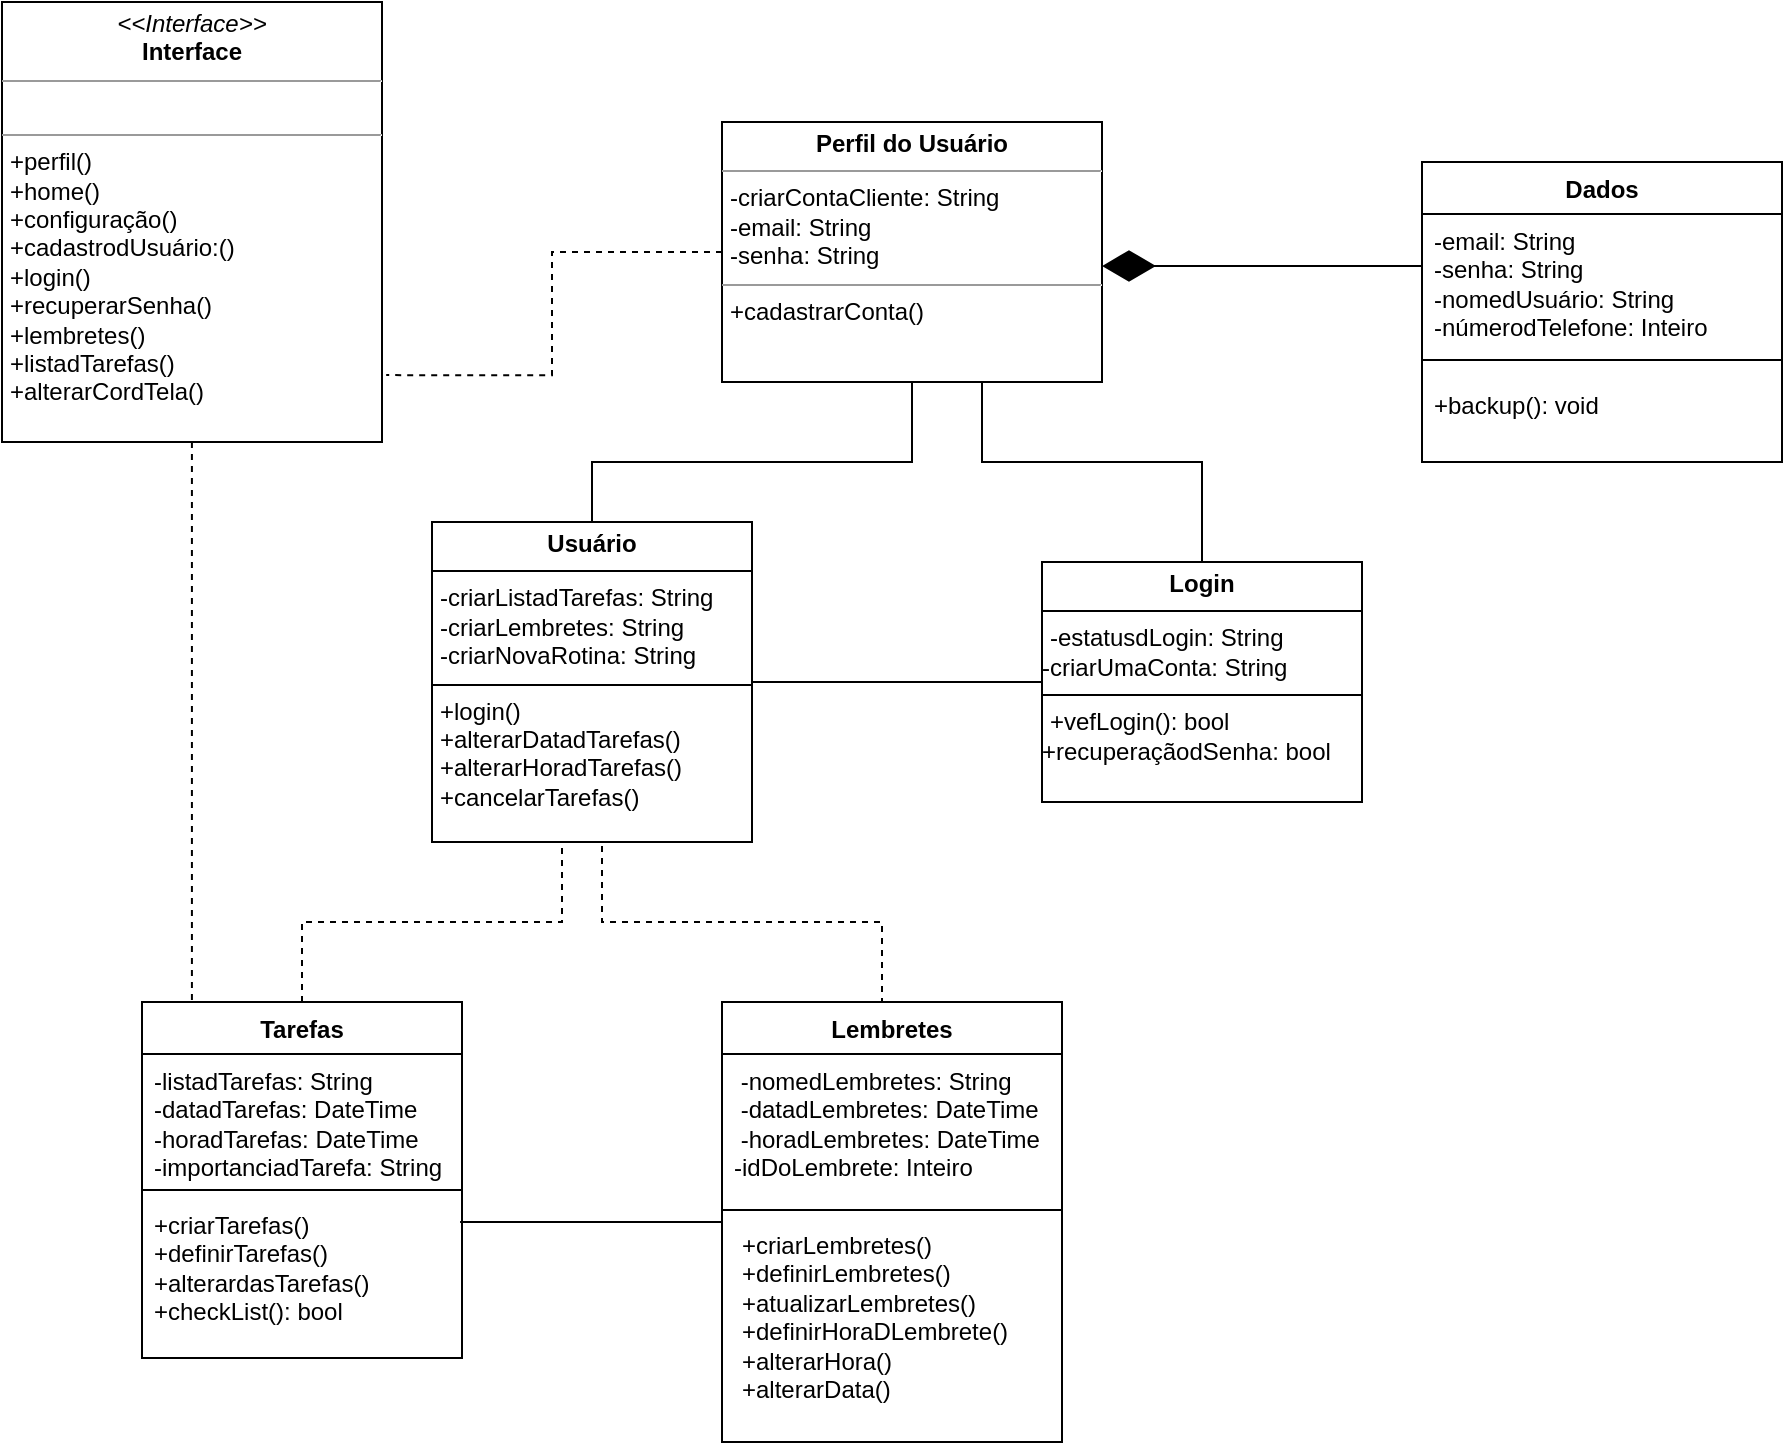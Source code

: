 <mxfile version="24.2.3" type="github">
  <diagram name="Page-1" id="c4acf3e9-155e-7222-9cf6-157b1a14988f">
    <mxGraphModel dx="826" dy="429" grid="1" gridSize="10" guides="1" tooltips="1" connect="1" arrows="1" fold="1" page="1" pageScale="1" pageWidth="850" pageHeight="1100" background="none" math="0" shadow="0">
      <root>
        <mxCell id="0" />
        <mxCell id="1" parent="0" />
        <mxCell id="5d2195bd80daf111-18" value="&lt;p style=&quot;margin:0px;margin-top:4px;text-align:center;&quot;&gt;&lt;i&gt;&amp;lt;&amp;lt;Interface&amp;gt;&amp;gt;&lt;/i&gt;&lt;br&gt;&lt;b&gt;Interface&lt;/b&gt;&lt;/p&gt;&lt;hr size=&quot;1&quot;&gt;&lt;p style=&quot;margin: 0px 0px 0px 4px;&quot;&gt;&lt;br&gt;&lt;/p&gt;&lt;hr size=&quot;1&quot;&gt;&lt;p style=&quot;margin: 0px 0px 0px 4px;&quot;&gt;&lt;span style=&quot;background-color: initial;&quot;&gt;+perfil()&lt;/span&gt;&lt;br&gt;&lt;/p&gt;&lt;p style=&quot;margin: 0px 0px 0px 4px;&quot;&gt;&lt;span style=&quot;background-color: initial;&quot;&gt;+home&lt;/span&gt;&lt;span style=&quot;background-color: initial;&quot;&gt;()&lt;/span&gt;&lt;/p&gt;&lt;p style=&quot;margin: 0px 0px 0px 4px;&quot;&gt;&lt;span style=&quot;background-color: initial;&quot;&gt;+configuração&lt;/span&gt;&lt;span style=&quot;background-color: initial;&quot;&gt;()&lt;/span&gt;&lt;/p&gt;&lt;p style=&quot;margin: 0px 0px 0px 4px;&quot;&gt;+cadastrodUsuário:&lt;span style=&quot;background-color: initial;&quot;&gt;()&lt;/span&gt;&lt;/p&gt;&lt;p style=&quot;margin: 0px 0px 0px 4px;&quot;&gt;+login&lt;span style=&quot;background-color: initial;&quot;&gt;()&lt;/span&gt;&lt;/p&gt;&lt;p style=&quot;margin: 0px 0px 0px 4px;&quot;&gt;+recuperarSenha()&lt;/p&gt;&lt;p style=&quot;margin: 0px 0px 0px 4px;&quot;&gt;+lembretes()&lt;/p&gt;&lt;p style=&quot;margin: 0px 0px 0px 4px;&quot;&gt;&lt;span style=&quot;background-color: initial;&quot;&gt;+listadTarefas()&amp;nbsp;&lt;/span&gt;&lt;br&gt;&lt;/p&gt;&lt;p style=&quot;margin: 0px 0px 0px 4px;&quot;&gt;&lt;span style=&quot;background-color: initial;&quot;&gt;+alterarCordTela()&amp;nbsp;&lt;/span&gt;&lt;/p&gt;&lt;p style=&quot;margin:0px;margin-left:4px;&quot;&gt;&lt;br&gt;&lt;/p&gt;&lt;p style=&quot;margin:0px;margin-left:4px;&quot;&gt;&lt;br&gt;&lt;/p&gt;" style="verticalAlign=top;align=left;overflow=fill;fontSize=12;fontFamily=Helvetica;html=1;rounded=0;shadow=0;comic=0;labelBackgroundColor=none;strokeWidth=1" parent="1" vertex="1">
          <mxGeometry x="50" y="240" width="190" height="220" as="geometry" />
        </mxCell>
        <mxCell id="5d2195bd80daf111-19" value="&lt;p style=&quot;margin:0px;margin-top:4px;text-align:center;&quot;&gt;&lt;b&gt;Perfil do Usuário&lt;/b&gt;&lt;/p&gt;&lt;hr size=&quot;1&quot;&gt;&lt;p style=&quot;margin:0px;margin-left:4px;&quot;&gt;-criarContaCliente: String&lt;/p&gt;&lt;p style=&quot;margin:0px;margin-left:4px;&quot;&gt;-email: String&lt;/p&gt;&lt;p style=&quot;margin:0px;margin-left:4px;&quot;&gt;-senha: String&lt;/p&gt;&lt;hr size=&quot;1&quot;&gt;&lt;p style=&quot;margin: 0px 0px 0px 4px;&quot;&gt;+cadastrarConta()&lt;/p&gt;&lt;p style=&quot;margin: 0px 0px 0px 4px;&quot;&gt;&lt;br&gt;&lt;/p&gt;&lt;div&gt;&lt;span style=&quot;background-color: initial;&quot;&gt;&lt;br&gt;&lt;/span&gt;&lt;/div&gt;&lt;p style=&quot;margin: 0px 0px 0px 4px;&quot;&gt;&lt;br&gt;&lt;/p&gt;&lt;div&gt;&lt;br&gt;&lt;/div&gt;" style="verticalAlign=top;align=left;overflow=fill;fontSize=12;fontFamily=Helvetica;html=1;rounded=0;shadow=0;comic=0;labelBackgroundColor=none;strokeWidth=1" parent="1" vertex="1">
          <mxGeometry x="410" y="300" width="190" height="130" as="geometry" />
        </mxCell>
        <mxCell id="wrMSa33s0lKAPkdrSBBs-24" style="edgeStyle=orthogonalEdgeStyle;rounded=0;orthogonalLoop=1;jettySize=auto;html=1;endArrow=none;endFill=0;dashed=1;" parent="1" source="SRDfbngRJq_bPD0gsB5e-44" target="wrMSa33s0lKAPkdrSBBs-12" edge="1">
          <mxGeometry relative="1" as="geometry">
            <Array as="points">
              <mxPoint x="200" y="700" />
              <mxPoint x="330" y="700" />
            </Array>
          </mxGeometry>
        </mxCell>
        <mxCell id="SRDfbngRJq_bPD0gsB5e-44" value="Tarefas" style="swimlane;fontStyle=1;align=center;verticalAlign=top;childLayout=stackLayout;horizontal=1;startSize=26;horizontalStack=0;resizeParent=1;resizeParentMax=0;resizeLast=0;collapsible=1;marginBottom=0;whiteSpace=wrap;html=1;" parent="1" vertex="1">
          <mxGeometry x="120" y="740" width="160" height="178" as="geometry" />
        </mxCell>
        <mxCell id="SRDfbngRJq_bPD0gsB5e-45" value="-listadTarefas:&amp;nbsp;&lt;span style=&quot;text-wrap: nowrap;&quot;&gt;String&lt;/span&gt;&lt;div&gt;&lt;span style=&quot;background-color: initial;&quot;&gt;&lt;span style=&quot;text-wrap: nowrap;&quot;&gt;-datadTarefas: DateTime&lt;/span&gt;&lt;/span&gt;&lt;/div&gt;&lt;div&gt;&lt;span style=&quot;background-color: initial;&quot;&gt;&lt;span style=&quot;text-wrap: nowrap;&quot;&gt;-horadTarefas:&amp;nbsp;&lt;/span&gt;&lt;/span&gt;&lt;span style=&quot;text-wrap: nowrap; background-color: initial;&quot;&gt;DateTime&lt;/span&gt;&lt;/div&gt;&lt;div&gt;&lt;span style=&quot;background-color: initial;&quot;&gt;&lt;span style=&quot;text-wrap: nowrap;&quot;&gt;-importanciadTarefa:&amp;nbsp;&lt;/span&gt;&lt;/span&gt;&lt;span style=&quot;text-wrap: nowrap; background-color: initial;&quot;&gt;String&lt;/span&gt;&lt;/div&gt;" style="text;strokeColor=none;fillColor=none;align=left;verticalAlign=top;spacingLeft=4;spacingRight=4;overflow=hidden;rotatable=0;points=[[0,0.5],[1,0.5]];portConstraint=eastwest;whiteSpace=wrap;html=1;" parent="SRDfbngRJq_bPD0gsB5e-44" vertex="1">
          <mxGeometry y="26" width="160" height="64" as="geometry" />
        </mxCell>
        <mxCell id="SRDfbngRJq_bPD0gsB5e-46" value="" style="line;strokeWidth=1;fillColor=none;align=left;verticalAlign=middle;spacingTop=-1;spacingLeft=3;spacingRight=3;rotatable=0;labelPosition=right;points=[];portConstraint=eastwest;strokeColor=inherit;" parent="SRDfbngRJq_bPD0gsB5e-44" vertex="1">
          <mxGeometry y="90" width="160" height="8" as="geometry" />
        </mxCell>
        <mxCell id="SRDfbngRJq_bPD0gsB5e-47" value="&lt;div&gt;&lt;span style=&quot;text-wrap: nowrap;&quot;&gt;+criarTarefas()&lt;/span&gt;&lt;/div&gt;&lt;span style=&quot;text-wrap: nowrap;&quot;&gt;+definirTarefas()&lt;/span&gt;&lt;div&gt;&lt;span style=&quot;text-wrap: nowrap;&quot;&gt;+alterardasTarefas()&lt;/span&gt;&lt;/div&gt;&lt;div&gt;&lt;span style=&quot;text-wrap: nowrap; background-color: initial;&quot;&gt;+checkList(): bool&lt;/span&gt;&lt;br&gt;&lt;/div&gt;" style="text;strokeColor=none;fillColor=none;align=left;verticalAlign=top;spacingLeft=4;spacingRight=4;overflow=hidden;rotatable=0;points=[[0,0.5],[1,0.5]];portConstraint=eastwest;whiteSpace=wrap;html=1;" parent="SRDfbngRJq_bPD0gsB5e-44" vertex="1">
          <mxGeometry y="98" width="160" height="80" as="geometry" />
        </mxCell>
        <mxCell id="wrMSa33s0lKAPkdrSBBs-28" style="edgeStyle=orthogonalEdgeStyle;rounded=0;orthogonalLoop=1;jettySize=auto;html=1;endArrow=none;endFill=0;dashed=1;" parent="1" target="wrMSa33s0lKAPkdrSBBs-12" edge="1">
          <mxGeometry relative="1" as="geometry">
            <Array as="points">
              <mxPoint x="490" y="740" />
              <mxPoint x="490" y="700" />
              <mxPoint x="350" y="700" />
            </Array>
            <mxPoint x="545" y="740" as="sourcePoint" />
          </mxGeometry>
        </mxCell>
        <mxCell id="SRDfbngRJq_bPD0gsB5e-90" value="Dados" style="swimlane;fontStyle=1;align=center;verticalAlign=top;childLayout=stackLayout;horizontal=1;startSize=26;horizontalStack=0;resizeParent=1;resizeParentMax=0;resizeLast=0;collapsible=1;marginBottom=0;whiteSpace=wrap;html=1;" parent="1" vertex="1">
          <mxGeometry x="760" y="320" width="180" height="150" as="geometry">
            <mxRectangle x="760" y="320" width="80" height="30" as="alternateBounds" />
          </mxGeometry>
        </mxCell>
        <mxCell id="SRDfbngRJq_bPD0gsB5e-91" value="-email:&amp;nbsp;&lt;span style=&quot;text-wrap: nowrap;&quot;&gt;String&lt;/span&gt;&lt;div&gt;&lt;span style=&quot;text-wrap: nowrap;&quot;&gt;-senha:&amp;nbsp;&lt;/span&gt;&lt;span style=&quot;text-wrap: nowrap; background-color: initial;&quot;&gt;String&lt;/span&gt;&lt;/div&gt;&lt;div&gt;&lt;span style=&quot;text-wrap: nowrap; background-color: initial;&quot;&gt;-nomedUsuário:&amp;nbsp;&lt;/span&gt;&lt;span style=&quot;text-wrap: nowrap; background-color: initial;&quot;&gt;String&lt;/span&gt;&lt;/div&gt;&lt;div&gt;&lt;span style=&quot;text-wrap: nowrap; background-color: initial;&quot;&gt;-númerodTelefone: Inteiro&lt;/span&gt;&lt;/div&gt;&lt;div&gt;&lt;span style=&quot;background-color: initial;&quot;&gt;&lt;br&gt;&lt;/span&gt;&lt;/div&gt;&lt;div&gt;&lt;span style=&quot;background-color: initial;&quot;&gt;&lt;br&gt;&lt;/span&gt;&lt;/div&gt;" style="text;strokeColor=none;fillColor=none;align=left;verticalAlign=top;spacingLeft=4;spacingRight=4;overflow=hidden;rotatable=0;points=[[0,0.5],[1,0.5]];portConstraint=eastwest;whiteSpace=wrap;html=1;" parent="SRDfbngRJq_bPD0gsB5e-90" vertex="1">
          <mxGeometry y="26" width="180" height="64" as="geometry" />
        </mxCell>
        <mxCell id="SRDfbngRJq_bPD0gsB5e-92" value="" style="line;strokeWidth=1;fillColor=none;align=left;verticalAlign=middle;spacingTop=-1;spacingLeft=3;spacingRight=3;rotatable=0;labelPosition=right;points=[];portConstraint=eastwest;strokeColor=inherit;" parent="SRDfbngRJq_bPD0gsB5e-90" vertex="1">
          <mxGeometry y="90" width="180" height="18" as="geometry" />
        </mxCell>
        <mxCell id="SRDfbngRJq_bPD0gsB5e-93" value="&lt;div&gt;+backup(): void&lt;/div&gt;" style="text;strokeColor=none;fillColor=none;align=left;verticalAlign=top;spacingLeft=4;spacingRight=4;overflow=hidden;rotatable=0;points=[[0,0.5],[1,0.5]];portConstraint=eastwest;whiteSpace=wrap;html=1;" parent="SRDfbngRJq_bPD0gsB5e-90" vertex="1">
          <mxGeometry y="108" width="180" height="42" as="geometry" />
        </mxCell>
        <mxCell id="SRDfbngRJq_bPD0gsB5e-94" value="" style="endArrow=diamondThin;endFill=1;endSize=24;html=1;rounded=0;exitX=0;exitY=0.406;exitDx=0;exitDy=0;exitPerimeter=0;" parent="1" source="SRDfbngRJq_bPD0gsB5e-91" edge="1">
          <mxGeometry width="160" relative="1" as="geometry">
            <mxPoint x="750" y="372" as="sourcePoint" />
            <mxPoint x="600" y="372" as="targetPoint" />
            <Array as="points">
              <mxPoint x="600" y="372" />
            </Array>
          </mxGeometry>
        </mxCell>
        <mxCell id="wrMSa33s0lKAPkdrSBBs-29" style="edgeStyle=orthogonalEdgeStyle;rounded=0;orthogonalLoop=1;jettySize=auto;html=1;endArrow=none;endFill=0;" parent="1" source="wrMSa33s0lKAPkdrSBBs-12" target="5d2195bd80daf111-19" edge="1">
          <mxGeometry relative="1" as="geometry">
            <Array as="points">
              <mxPoint x="345" y="470" />
              <mxPoint x="505" y="470" />
            </Array>
          </mxGeometry>
        </mxCell>
        <mxCell id="7k6o49dBYBWoQuU-l5fJ-16" style="edgeStyle=orthogonalEdgeStyle;rounded=0;orthogonalLoop=1;jettySize=auto;html=1;endArrow=none;endFill=0;" parent="1" source="wrMSa33s0lKAPkdrSBBs-12" target="7k6o49dBYBWoQuU-l5fJ-12" edge="1">
          <mxGeometry relative="1" as="geometry" />
        </mxCell>
        <mxCell id="wrMSa33s0lKAPkdrSBBs-12" value="&lt;p style=&quot;margin:0px;margin-top:4px;text-align:center;&quot;&gt;&lt;b&gt;Usuário&lt;/b&gt;&lt;/p&gt;&lt;hr size=&quot;1&quot; style=&quot;border-style:solid;&quot;&gt;&lt;p style=&quot;margin:0px;margin-left:4px;&quot;&gt;&lt;span style=&quot;background-color: initial;&quot;&gt;-criarListadTarefas: String&lt;/span&gt;&lt;br&gt;&lt;/p&gt;&lt;p style=&quot;margin:0px;margin-left:4px;&quot;&gt;-criarLembretes: String&lt;/p&gt;&lt;p style=&quot;margin:0px;margin-left:4px;&quot;&gt;-criarNovaRotina: String&lt;/p&gt;&lt;hr size=&quot;1&quot; style=&quot;border-style:solid;&quot;&gt;&lt;p style=&quot;margin: 0px 0px 0px 4px;&quot;&gt;+login()&lt;/p&gt;&lt;p style=&quot;margin: 0px 0px 0px 4px;&quot;&gt;+alterarDatadTarefas()&lt;/p&gt;&lt;p style=&quot;margin: 0px 0px 0px 4px;&quot;&gt;+alterarHoradTarefas()&lt;/p&gt;&lt;p style=&quot;margin: 0px 0px 0px 4px;&quot;&gt;+cancelarTarefas()&lt;/p&gt;&lt;p style=&quot;margin: 0px 0px 0px 4px;&quot;&gt;&lt;br&gt;&lt;/p&gt;" style="verticalAlign=top;align=left;overflow=fill;html=1;whiteSpace=wrap;" parent="1" vertex="1">
          <mxGeometry x="265" y="500" width="160" height="160" as="geometry" />
        </mxCell>
        <mxCell id="7k6o49dBYBWoQuU-l5fJ-1" style="edgeStyle=orthogonalEdgeStyle;rounded=0;orthogonalLoop=1;jettySize=auto;html=1;entryX=0.156;entryY=0;entryDx=0;entryDy=0;entryPerimeter=0;dashed=1;endArrow=none;endFill=0;" parent="1" source="5d2195bd80daf111-18" target="SRDfbngRJq_bPD0gsB5e-44" edge="1">
          <mxGeometry relative="1" as="geometry" />
        </mxCell>
        <mxCell id="7k6o49dBYBWoQuU-l5fJ-2" style="edgeStyle=orthogonalEdgeStyle;rounded=0;orthogonalLoop=1;jettySize=auto;html=1;entryX=1.011;entryY=0.848;entryDx=0;entryDy=0;entryPerimeter=0;endArrow=none;endFill=0;dashed=1;" parent="1" source="5d2195bd80daf111-19" target="5d2195bd80daf111-18" edge="1">
          <mxGeometry relative="1" as="geometry" />
        </mxCell>
        <mxCell id="7k6o49dBYBWoQuU-l5fJ-7" value="Lembretes" style="swimlane;fontStyle=1;align=center;verticalAlign=top;childLayout=stackLayout;horizontal=1;startSize=26;horizontalStack=0;resizeParent=1;resizeParentMax=0;resizeLast=0;collapsible=1;marginBottom=0;whiteSpace=wrap;html=1;" parent="1" vertex="1">
          <mxGeometry x="410" y="740" width="170" height="220" as="geometry" />
        </mxCell>
        <mxCell id="7k6o49dBYBWoQuU-l5fJ-8" value="&lt;div&gt;&lt;span style=&quot;text-wrap: nowrap;&quot;&gt;&amp;nbsp;-nomedLembretes:&amp;nbsp;&lt;/span&gt;&lt;span style=&quot;text-wrap: nowrap; background-color: initial;&quot;&gt;String&lt;/span&gt;&lt;span style=&quot;background-color: initial;&quot;&gt;&lt;span style=&quot;text-wrap: nowrap;&quot;&gt;&lt;br&gt;&lt;/span&gt;&lt;/span&gt;&lt;/div&gt;&lt;div&gt;&lt;span style=&quot;background-color: initial;&quot;&gt;&lt;span style=&quot;text-wrap: nowrap;&quot;&gt;&amp;nbsp;-datadLembretes:&amp;nbsp;&lt;/span&gt;&lt;/span&gt;&lt;span style=&quot;text-wrap: nowrap; background-color: initial;&quot;&gt;DateTime&lt;/span&gt;&lt;/div&gt;&lt;div&gt;&lt;span style=&quot;background-color: initial;&quot;&gt;&lt;span style=&quot;text-wrap: nowrap;&quot;&gt;&amp;nbsp;-horadLembretes:&amp;nbsp;&lt;/span&gt;&lt;/span&gt;&lt;span style=&quot;text-wrap: nowrap; background-color: initial;&quot;&gt;DateTime&lt;/span&gt;&lt;/div&gt;&lt;div&gt;&lt;span style=&quot;text-wrap: nowrap; background-color: initial;&quot;&gt;-idDoLembrete: Inteiro&lt;/span&gt;&lt;/div&gt;" style="text;strokeColor=none;fillColor=none;align=left;verticalAlign=top;spacingLeft=4;spacingRight=4;overflow=hidden;rotatable=0;points=[[0,0.5],[1,0.5]];portConstraint=eastwest;whiteSpace=wrap;html=1;" parent="7k6o49dBYBWoQuU-l5fJ-7" vertex="1">
          <mxGeometry y="26" width="170" height="74" as="geometry" />
        </mxCell>
        <mxCell id="7k6o49dBYBWoQuU-l5fJ-9" value="" style="line;strokeWidth=1;fillColor=none;align=left;verticalAlign=middle;spacingTop=-1;spacingLeft=3;spacingRight=3;rotatable=0;labelPosition=right;points=[];portConstraint=eastwest;strokeColor=inherit;" parent="7k6o49dBYBWoQuU-l5fJ-7" vertex="1">
          <mxGeometry y="100" width="170" height="8" as="geometry" />
        </mxCell>
        <mxCell id="7k6o49dBYBWoQuU-l5fJ-10" value="&lt;p style=&quot;margin: 0px 0px 0px 4px;&quot;&gt;&lt;span style=&quot;text-wrap: nowrap;&quot;&gt;+criarLembretes()&lt;/span&gt;&lt;span style=&quot;text-wrap: nowrap;&quot;&gt;&lt;br&gt;&lt;/span&gt;&lt;/p&gt;&lt;p style=&quot;margin: 0px 0px 0px 4px;&quot;&gt;&lt;span style=&quot;text-wrap: nowrap;&quot;&gt;+definirLembretes()&lt;/span&gt;&lt;br&gt;&lt;/p&gt;&lt;p style=&quot;margin: 0px 0px 0px 4px;&quot;&gt;&lt;span style=&quot;text-wrap: nowrap;&quot;&gt;+atualizarLembretes()&lt;/span&gt;&lt;/p&gt;&lt;p style=&quot;margin: 0px 0px 0px 4px;&quot;&gt;&lt;span style=&quot;text-wrap: nowrap;&quot;&gt;+definirHoraDLembrete()&lt;/span&gt;&lt;/p&gt;&lt;p style=&quot;margin: 0px 0px 0px 4px;&quot;&gt;&lt;span style=&quot;text-wrap: nowrap;&quot;&gt;+alterarHora()&lt;/span&gt;&lt;/p&gt;&lt;p style=&quot;margin: 0px 0px 0px 4px;&quot;&gt;&lt;span style=&quot;text-wrap: nowrap;&quot;&gt;+alterarData()&lt;/span&gt;&lt;/p&gt;" style="text;strokeColor=none;fillColor=none;align=left;verticalAlign=top;spacingLeft=4;spacingRight=4;overflow=hidden;rotatable=0;points=[[0,0.5],[1,0.5]];portConstraint=eastwest;whiteSpace=wrap;html=1;" parent="7k6o49dBYBWoQuU-l5fJ-7" vertex="1">
          <mxGeometry y="108" width="170" height="112" as="geometry" />
        </mxCell>
        <mxCell id="7k6o49dBYBWoQuU-l5fJ-11" style="edgeStyle=orthogonalEdgeStyle;rounded=0;orthogonalLoop=1;jettySize=auto;html=1;entryX=0.994;entryY=0.15;entryDx=0;entryDy=0;entryPerimeter=0;endArrow=none;endFill=0;" parent="1" source="7k6o49dBYBWoQuU-l5fJ-7" target="SRDfbngRJq_bPD0gsB5e-47" edge="1">
          <mxGeometry relative="1" as="geometry" />
        </mxCell>
        <mxCell id="7k6o49dBYBWoQuU-l5fJ-15" style="edgeStyle=orthogonalEdgeStyle;rounded=0;orthogonalLoop=1;jettySize=auto;html=1;entryX=0.75;entryY=1;entryDx=0;entryDy=0;endArrow=none;endFill=0;" parent="1" source="7k6o49dBYBWoQuU-l5fJ-12" target="5d2195bd80daf111-19" edge="1">
          <mxGeometry relative="1" as="geometry">
            <Array as="points">
              <mxPoint x="650" y="470" />
              <mxPoint x="540" y="470" />
              <mxPoint x="540" y="430" />
            </Array>
          </mxGeometry>
        </mxCell>
        <mxCell id="7k6o49dBYBWoQuU-l5fJ-12" value="&lt;p style=&quot;margin:0px;margin-top:4px;text-align:center;&quot;&gt;&lt;b&gt;Login&lt;/b&gt;&lt;/p&gt;&lt;hr size=&quot;1&quot; style=&quot;border-style:solid;&quot;&gt;&lt;p style=&quot;text-wrap: nowrap; margin: 0px 0px 0px 4px;&quot;&gt;-estatusdLogin:&amp;nbsp;&lt;span style=&quot;background-color: initial;&quot;&gt;String&lt;/span&gt;&lt;/p&gt;&lt;div&gt;&lt;span style=&quot;background-color: initial;&quot;&gt;-criarUmaConta: String&lt;/span&gt;&lt;/div&gt;&lt;hr size=&quot;1&quot; style=&quot;border-style:solid;&quot;&gt;&lt;p style=&quot;text-wrap: nowrap; margin: 0px 0px 0px 4px;&quot;&gt;+vefLogin(): bool&lt;/p&gt;&lt;div&gt;&lt;span style=&quot;text-wrap: nowrap;&quot;&gt;+recuperaçãodSenha: bool&lt;/span&gt;&lt;br&gt;&lt;/div&gt;" style="verticalAlign=top;align=left;overflow=fill;html=1;whiteSpace=wrap;" parent="1" vertex="1">
          <mxGeometry x="570" y="520" width="160" height="120" as="geometry" />
        </mxCell>
      </root>
    </mxGraphModel>
  </diagram>
</mxfile>
